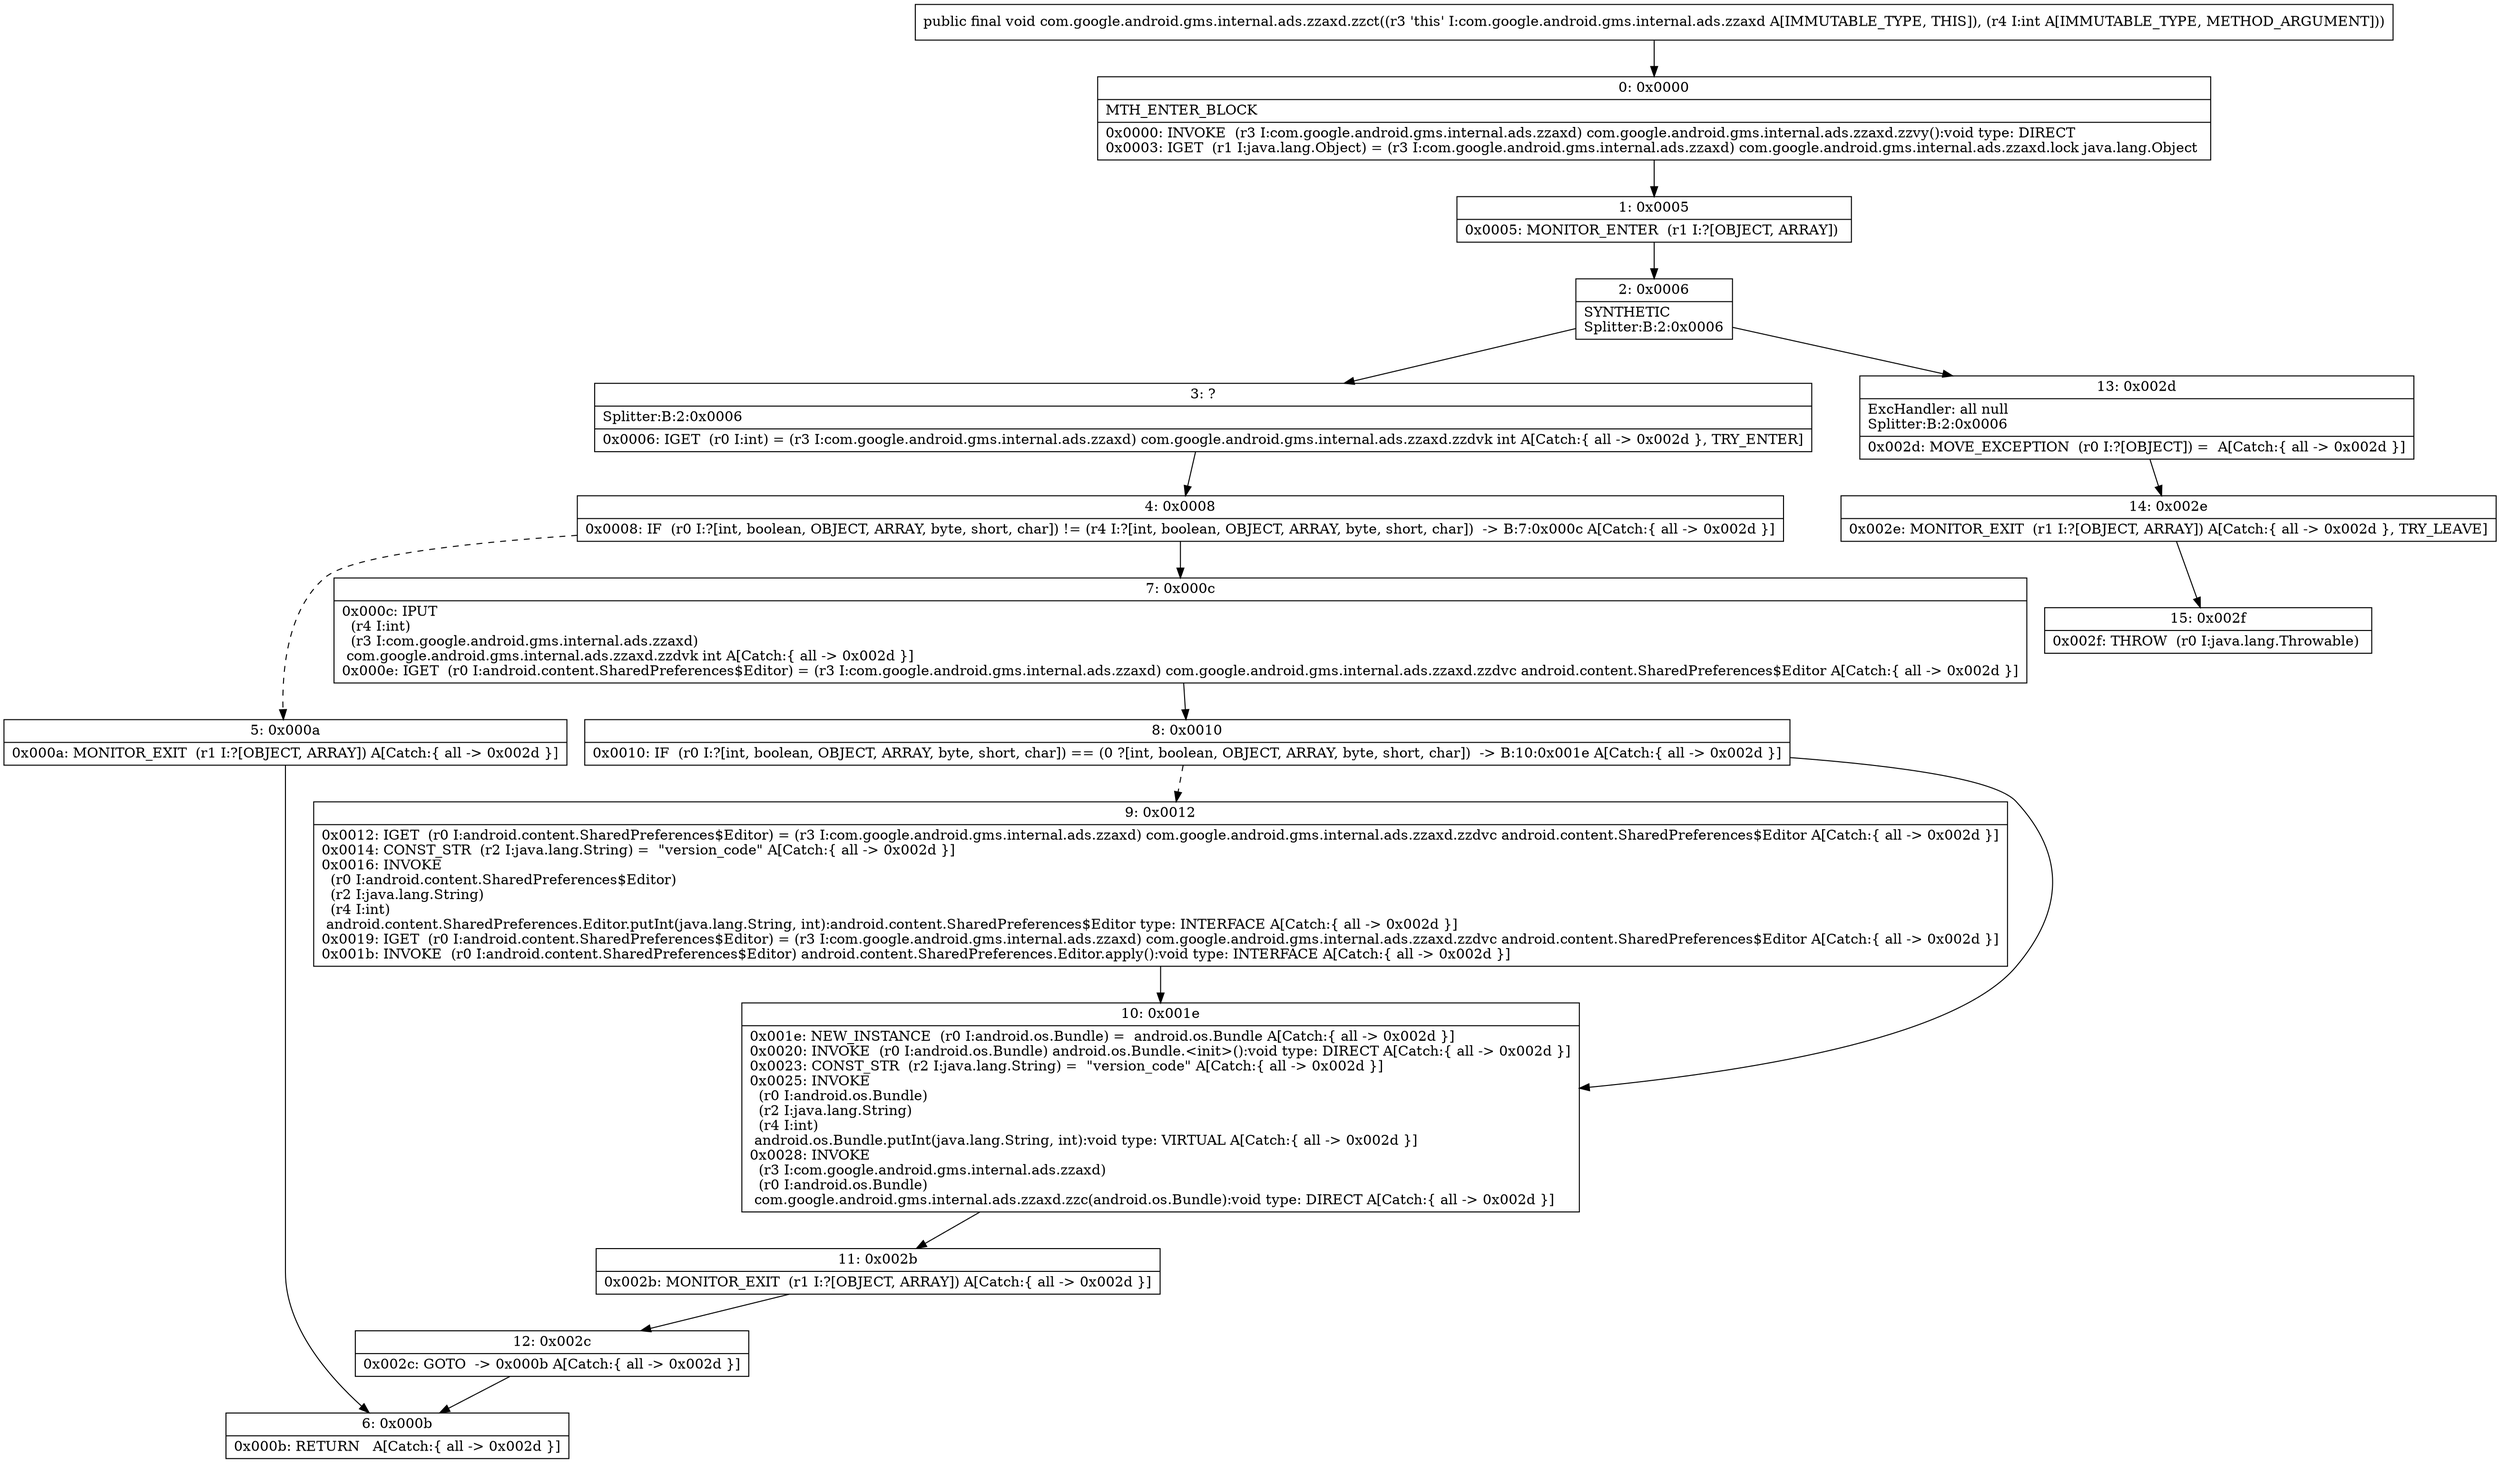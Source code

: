 digraph "CFG forcom.google.android.gms.internal.ads.zzaxd.zzct(I)V" {
Node_0 [shape=record,label="{0\:\ 0x0000|MTH_ENTER_BLOCK\l|0x0000: INVOKE  (r3 I:com.google.android.gms.internal.ads.zzaxd) com.google.android.gms.internal.ads.zzaxd.zzvy():void type: DIRECT \l0x0003: IGET  (r1 I:java.lang.Object) = (r3 I:com.google.android.gms.internal.ads.zzaxd) com.google.android.gms.internal.ads.zzaxd.lock java.lang.Object \l}"];
Node_1 [shape=record,label="{1\:\ 0x0005|0x0005: MONITOR_ENTER  (r1 I:?[OBJECT, ARRAY]) \l}"];
Node_2 [shape=record,label="{2\:\ 0x0006|SYNTHETIC\lSplitter:B:2:0x0006\l}"];
Node_3 [shape=record,label="{3\:\ ?|Splitter:B:2:0x0006\l|0x0006: IGET  (r0 I:int) = (r3 I:com.google.android.gms.internal.ads.zzaxd) com.google.android.gms.internal.ads.zzaxd.zzdvk int A[Catch:\{ all \-\> 0x002d \}, TRY_ENTER]\l}"];
Node_4 [shape=record,label="{4\:\ 0x0008|0x0008: IF  (r0 I:?[int, boolean, OBJECT, ARRAY, byte, short, char]) != (r4 I:?[int, boolean, OBJECT, ARRAY, byte, short, char])  \-\> B:7:0x000c A[Catch:\{ all \-\> 0x002d \}]\l}"];
Node_5 [shape=record,label="{5\:\ 0x000a|0x000a: MONITOR_EXIT  (r1 I:?[OBJECT, ARRAY]) A[Catch:\{ all \-\> 0x002d \}]\l}"];
Node_6 [shape=record,label="{6\:\ 0x000b|0x000b: RETURN   A[Catch:\{ all \-\> 0x002d \}]\l}"];
Node_7 [shape=record,label="{7\:\ 0x000c|0x000c: IPUT  \l  (r4 I:int)\l  (r3 I:com.google.android.gms.internal.ads.zzaxd)\l com.google.android.gms.internal.ads.zzaxd.zzdvk int A[Catch:\{ all \-\> 0x002d \}]\l0x000e: IGET  (r0 I:android.content.SharedPreferences$Editor) = (r3 I:com.google.android.gms.internal.ads.zzaxd) com.google.android.gms.internal.ads.zzaxd.zzdvc android.content.SharedPreferences$Editor A[Catch:\{ all \-\> 0x002d \}]\l}"];
Node_8 [shape=record,label="{8\:\ 0x0010|0x0010: IF  (r0 I:?[int, boolean, OBJECT, ARRAY, byte, short, char]) == (0 ?[int, boolean, OBJECT, ARRAY, byte, short, char])  \-\> B:10:0x001e A[Catch:\{ all \-\> 0x002d \}]\l}"];
Node_9 [shape=record,label="{9\:\ 0x0012|0x0012: IGET  (r0 I:android.content.SharedPreferences$Editor) = (r3 I:com.google.android.gms.internal.ads.zzaxd) com.google.android.gms.internal.ads.zzaxd.zzdvc android.content.SharedPreferences$Editor A[Catch:\{ all \-\> 0x002d \}]\l0x0014: CONST_STR  (r2 I:java.lang.String) =  \"version_code\" A[Catch:\{ all \-\> 0x002d \}]\l0x0016: INVOKE  \l  (r0 I:android.content.SharedPreferences$Editor)\l  (r2 I:java.lang.String)\l  (r4 I:int)\l android.content.SharedPreferences.Editor.putInt(java.lang.String, int):android.content.SharedPreferences$Editor type: INTERFACE A[Catch:\{ all \-\> 0x002d \}]\l0x0019: IGET  (r0 I:android.content.SharedPreferences$Editor) = (r3 I:com.google.android.gms.internal.ads.zzaxd) com.google.android.gms.internal.ads.zzaxd.zzdvc android.content.SharedPreferences$Editor A[Catch:\{ all \-\> 0x002d \}]\l0x001b: INVOKE  (r0 I:android.content.SharedPreferences$Editor) android.content.SharedPreferences.Editor.apply():void type: INTERFACE A[Catch:\{ all \-\> 0x002d \}]\l}"];
Node_10 [shape=record,label="{10\:\ 0x001e|0x001e: NEW_INSTANCE  (r0 I:android.os.Bundle) =  android.os.Bundle A[Catch:\{ all \-\> 0x002d \}]\l0x0020: INVOKE  (r0 I:android.os.Bundle) android.os.Bundle.\<init\>():void type: DIRECT A[Catch:\{ all \-\> 0x002d \}]\l0x0023: CONST_STR  (r2 I:java.lang.String) =  \"version_code\" A[Catch:\{ all \-\> 0x002d \}]\l0x0025: INVOKE  \l  (r0 I:android.os.Bundle)\l  (r2 I:java.lang.String)\l  (r4 I:int)\l android.os.Bundle.putInt(java.lang.String, int):void type: VIRTUAL A[Catch:\{ all \-\> 0x002d \}]\l0x0028: INVOKE  \l  (r3 I:com.google.android.gms.internal.ads.zzaxd)\l  (r0 I:android.os.Bundle)\l com.google.android.gms.internal.ads.zzaxd.zzc(android.os.Bundle):void type: DIRECT A[Catch:\{ all \-\> 0x002d \}]\l}"];
Node_11 [shape=record,label="{11\:\ 0x002b|0x002b: MONITOR_EXIT  (r1 I:?[OBJECT, ARRAY]) A[Catch:\{ all \-\> 0x002d \}]\l}"];
Node_12 [shape=record,label="{12\:\ 0x002c|0x002c: GOTO  \-\> 0x000b A[Catch:\{ all \-\> 0x002d \}]\l}"];
Node_13 [shape=record,label="{13\:\ 0x002d|ExcHandler: all null\lSplitter:B:2:0x0006\l|0x002d: MOVE_EXCEPTION  (r0 I:?[OBJECT]) =  A[Catch:\{ all \-\> 0x002d \}]\l}"];
Node_14 [shape=record,label="{14\:\ 0x002e|0x002e: MONITOR_EXIT  (r1 I:?[OBJECT, ARRAY]) A[Catch:\{ all \-\> 0x002d \}, TRY_LEAVE]\l}"];
Node_15 [shape=record,label="{15\:\ 0x002f|0x002f: THROW  (r0 I:java.lang.Throwable) \l}"];
MethodNode[shape=record,label="{public final void com.google.android.gms.internal.ads.zzaxd.zzct((r3 'this' I:com.google.android.gms.internal.ads.zzaxd A[IMMUTABLE_TYPE, THIS]), (r4 I:int A[IMMUTABLE_TYPE, METHOD_ARGUMENT])) }"];
MethodNode -> Node_0;
Node_0 -> Node_1;
Node_1 -> Node_2;
Node_2 -> Node_3;
Node_2 -> Node_13;
Node_3 -> Node_4;
Node_4 -> Node_5[style=dashed];
Node_4 -> Node_7;
Node_5 -> Node_6;
Node_7 -> Node_8;
Node_8 -> Node_9[style=dashed];
Node_8 -> Node_10;
Node_9 -> Node_10;
Node_10 -> Node_11;
Node_11 -> Node_12;
Node_12 -> Node_6;
Node_13 -> Node_14;
Node_14 -> Node_15;
}


